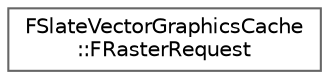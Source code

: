 digraph "Graphical Class Hierarchy"
{
 // INTERACTIVE_SVG=YES
 // LATEX_PDF_SIZE
  bgcolor="transparent";
  edge [fontname=Helvetica,fontsize=10,labelfontname=Helvetica,labelfontsize=10];
  node [fontname=Helvetica,fontsize=10,shape=box,height=0.2,width=0.4];
  rankdir="LR";
  Node0 [id="Node000000",label="FSlateVectorGraphicsCache\l::FRasterRequest",height=0.2,width=0.4,color="grey40", fillcolor="white", style="filled",URL="$db/dc7/structFSlateVectorGraphicsCache_1_1FRasterRequest.html",tooltip=" "];
}
